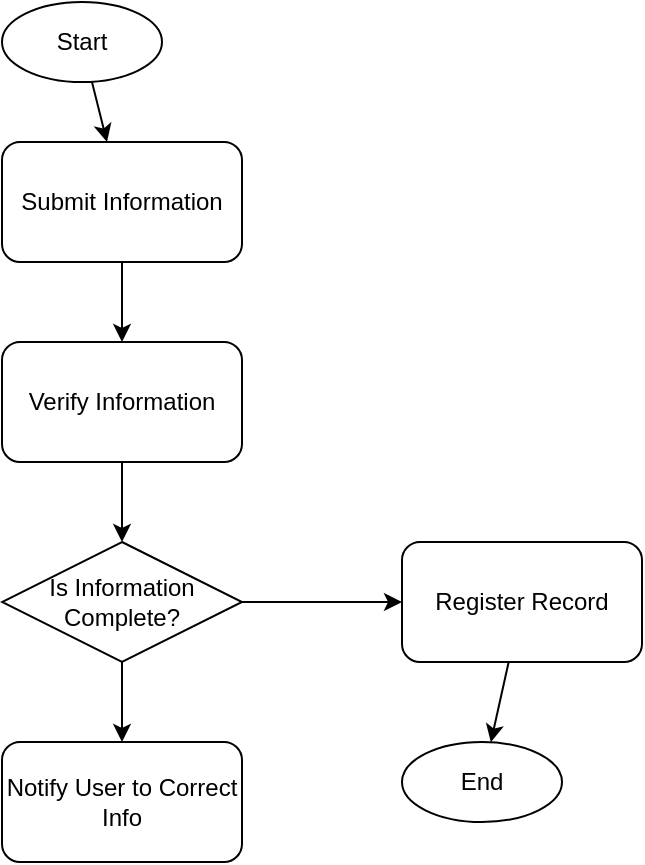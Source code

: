 <mxfile version="24.8.8">
  <diagram id="C5RBs43oDa-KdzZeNtuy" name="Page-1">
    <mxGraphModel dx="1290" dy="569" grid="1" gridSize="10" guides="1" tooltips="1" connect="1" arrows="1" fold="1" page="1" pageScale="1" pageWidth="827" pageHeight="1169" math="0" shadow="0">
      <root>
        <!-- Root Cells -->
        <mxCell id="0" />
        <mxCell id="1" parent="0" />
        
        <!-- Nodes -->
        <mxCell id="2" value="Start" style="ellipse;whiteSpace=wrap;html=1;aspect=fixed;" vertex="1" parent="1">
          <mxGeometry x="100" y="50" width="80" height="40" as="geometry" />
        </mxCell>
        <mxCell id="3" value="Submit Information" style="rounded=1;whiteSpace=wrap;html=1;" vertex="1" parent="1">
          <mxGeometry x="100" y="120" width="120" height="60" as="geometry" />
        </mxCell>
        <mxCell id="4" value="Verify Information" style="rounded=1;whiteSpace=wrap;html=1;" vertex="1" parent="1">
          <mxGeometry x="100" y="220" width="120" height="60" as="geometry" />
        </mxCell>
        <mxCell id="5" value="Is Information Complete?" style="rhombus;whiteSpace=wrap;html=1;" vertex="1" parent="1">
          <mxGeometry x="100" y="320" width="120" height="60" as="geometry" />
        </mxCell>
        <mxCell id="6" value="Register Record" style="rounded=1;whiteSpace=wrap;html=1;" vertex="1" parent="1">
          <mxGeometry x="300" y="320" width="120" height="60" as="geometry" />
        </mxCell>
        <mxCell id="7" value="Notify User to Correct Info" style="rounded=1;whiteSpace=wrap;html=1;" vertex="1" parent="1">
          <mxGeometry x="100" y="420" width="120" height="60" as="geometry" />
        </mxCell>
        <mxCell id="8" value="End" style="ellipse;whiteSpace=wrap;html=1;aspect=fixed;" vertex="1" parent="1">
          <mxGeometry x="300" y="420" width="80" height="40" as="geometry" />
        </mxCell>
        
        <!-- Edges -->
        <mxCell id="9" edge="1" source="2" target="3" parent="1">
          <mxGeometry relative="1" as="geometry" />
        </mxCell>
        <mxCell id="10" edge="1" source="3" target="4" parent="1">
          <mxGeometry relative="1" as="geometry" />
        </mxCell>
        <mxCell id="11" edge="1" source="4" target="5" parent="1">
          <mxGeometry relative="1" as="geometry" />
        </mxCell>
        <mxCell id="12" edge="1" source="5" target="6" parent="1">
          <mxGeometry relative="1" as="geometry" />
          <mxGeometry x="0.5" as="geometry" />
        </mxCell>
        <mxCell id="13" edge="1" source="5" target="7" parent="1">
          <mxGeometry relative="1" as="geometry" />
        </mxCell>
        <mxCell id="14" edge="1" source="6" target="8" parent="1">
          <mxGeometry relative="1" as="geometry" />
        </mxCell>
      </root>
    </mxGraphModel>
  </diagram>
</mxfile>
